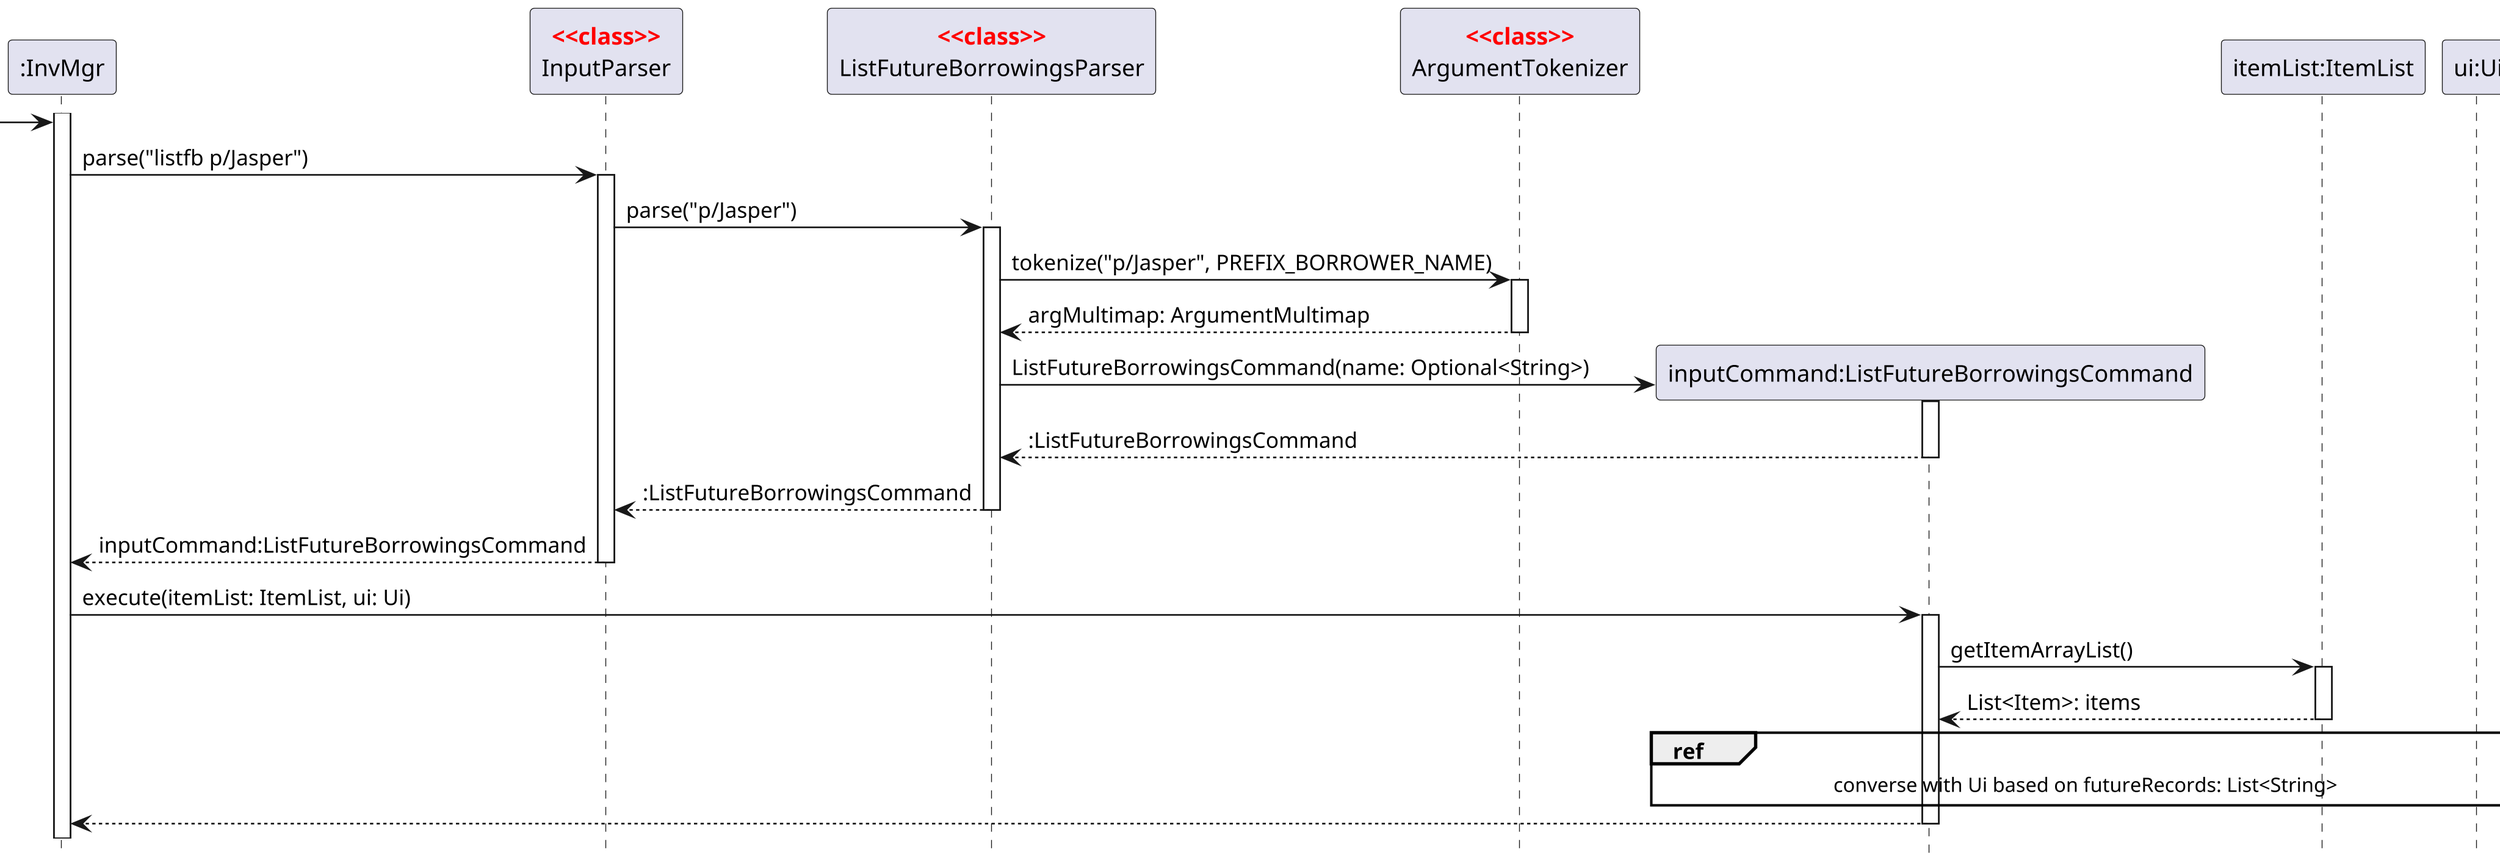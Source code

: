 @startuml
'https://plantuml.com/sequence-diagram
hide footbox

skinparam guillemet false
skinparam sequenceStereotypeFontColor red
skinparam sequenceStereotypeFontStyle bold
skinparam dpi 260

Participant ":InvMgr" as invmgr
Participant "InputParser" as input <<class>>
Participant "ListFutureBorrowingsParser" as parser <<class>>
Participant "ArgumentTokenizer" as arg <<class>>
Participant "inputCommand:ListFutureBorrowingsCommand" as cmd
Participant "itemList:ItemList" as itemlist
Participant "ui:Ui" as ui

activate invmgr

-> invmgr
invmgr -> input:parse("listfb p/Jasper")
activate input

input -> parser:parse("p/Jasper")
activate parser

parser -> arg:tokenize("p/Jasper", PREFIX_BORROWER_NAME)
activate arg
return argMultimap: ArgumentMultimap

create cmd
parser -> cmd:ListFutureBorrowingsCommand(name: Optional<String>)
activate cmd
return :ListFutureBorrowingsCommand

return :ListFutureBorrowingsCommand

return inputCommand:ListFutureBorrowingsCommand

invmgr -> cmd:execute(itemList: ItemList, ui: Ui)
activate cmd

cmd -> itemlist:getItemArrayList()
activate itemlist
return List<Item>: items

ref over cmd, ui: converse with Ui based on futureRecords: List<String>

return
@enduml